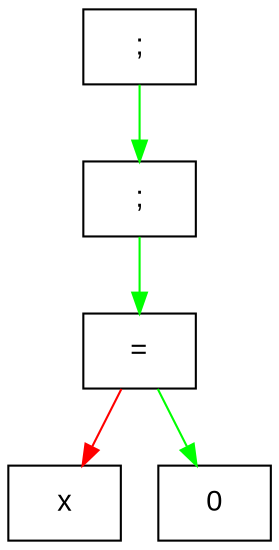 digraph G{
 size="100" node [shape = record, fontname = Arial];
    elem0000029212695df0[label = " { ; } "];
edge [color = green];
elem0000029212695df0 -> elem0000029212696af0;elem0000029212696af0[label = " { ; } "];
edge [color = green];
elem0000029212696af0 -> elem0000029212695bb0;elem0000029212695bb0[label = " { = } "];
edge [color = red];
elem0000029212695bb0 -> elem0000029212696b90;edge [color = green];
elem0000029212695bb0 -> elem0000029212696bf0;elem0000029212696b90[label = " {x} "];
elem0000029212696bf0[label = " {0} "];
}